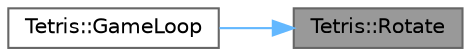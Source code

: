 digraph "Tetris::Rotate"
{
 // LATEX_PDF_SIZE
  bgcolor="transparent";
  edge [fontname=Helvetica,fontsize=10,labelfontname=Helvetica,labelfontsize=10];
  node [fontname=Helvetica,fontsize=10,shape=box,height=0.2,width=0.4];
  rankdir="RL";
  Node1 [id="Node000001",label="Tetris::Rotate",height=0.2,width=0.4,color="gray40", fillcolor="grey60", style="filled", fontcolor="black",tooltip="Well it rotates the piece if it can But even i dont know what is the fucking origin with respect to i..."];
  Node1 -> Node2 [id="edge2_Node000001_Node000002",dir="back",color="steelblue1",style="solid",tooltip=" "];
  Node2 [id="Node000002",label="Tetris::GameLoop",height=0.2,width=0.4,color="grey40", fillcolor="white", style="filled",URL="$class_tetris.html#a311943597585d781a6f7dc5c3d5b3cee",tooltip="Main Game loop of function which hadles all the game loginc and GUI."];
}
